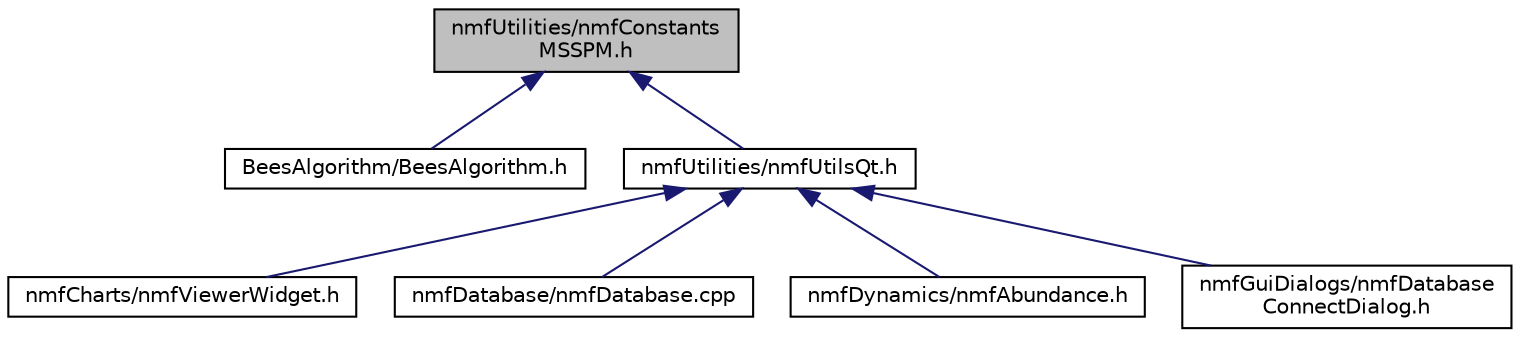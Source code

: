 digraph "nmfUtilities/nmfConstantsMSSPM.h"
{
 // LATEX_PDF_SIZE
  edge [fontname="Helvetica",fontsize="10",labelfontname="Helvetica",labelfontsize="10"];
  node [fontname="Helvetica",fontsize="10",shape=record];
  Node1 [label="nmfUtilities/nmfConstants\lMSSPM.h",height=0.2,width=0.4,color="black", fillcolor="grey75", style="filled", fontcolor="black",tooltip="Definition for constants used in MSSPM tool."];
  Node1 -> Node2 [dir="back",color="midnightblue",fontsize="10",style="solid",fontname="Helvetica"];
  Node2 [label="BeesAlgorithm/BeesAlgorithm.h",height=0.2,width=0.4,color="black", fillcolor="white", style="filled",URL="$_bees_algorithm_8h_source.html",tooltip=" "];
  Node1 -> Node3 [dir="back",color="midnightblue",fontsize="10",style="solid",fontname="Helvetica"];
  Node3 [label="nmfUtilities/nmfUtilsQt.h",height=0.2,width=0.4,color="black", fillcolor="white", style="filled",URL="$nmf_utils_qt_8h.html",tooltip="Definition for Qt widgets and functions that operate on widgets."];
  Node3 -> Node4 [dir="back",color="midnightblue",fontsize="10",style="solid",fontname="Helvetica"];
  Node4 [label="nmfCharts/nmfViewerWidget.h",height=0.2,width=0.4,color="black", fillcolor="white", style="filled",URL="$nmf_viewer_widget_8h.html",tooltip="GUI definition for the Image Viewer set of widgets."];
  Node3 -> Node5 [dir="back",color="midnightblue",fontsize="10",style="solid",fontname="Helvetica"];
  Node5 [label="nmfDatabase/nmfDatabase.cpp",height=0.2,width=0.4,color="black", fillcolor="white", style="filled",URL="$nmf_database_8cpp.html",tooltip="This file contains the NMFS DatabaseAPI implementation."];
  Node3 -> Node6 [dir="back",color="midnightblue",fontsize="10",style="solid",fontname="Helvetica"];
  Node6 [label="nmfDynamics/nmfAbundance.h",height=0.2,width=0.4,color="black", fillcolor="white", style="filled",URL="$nmf_abundance_8h_source.html",tooltip=" "];
  Node3 -> Node7 [dir="back",color="midnightblue",fontsize="10",style="solid",fontname="Helvetica"];
  Node7 [label="nmfGuiDialogs/nmfDatabase\lConnectDialog.h",height=0.2,width=0.4,color="black", fillcolor="white", style="filled",URL="$nmf_database_connect_dialog_8h_source.html",tooltip=" "];
}
